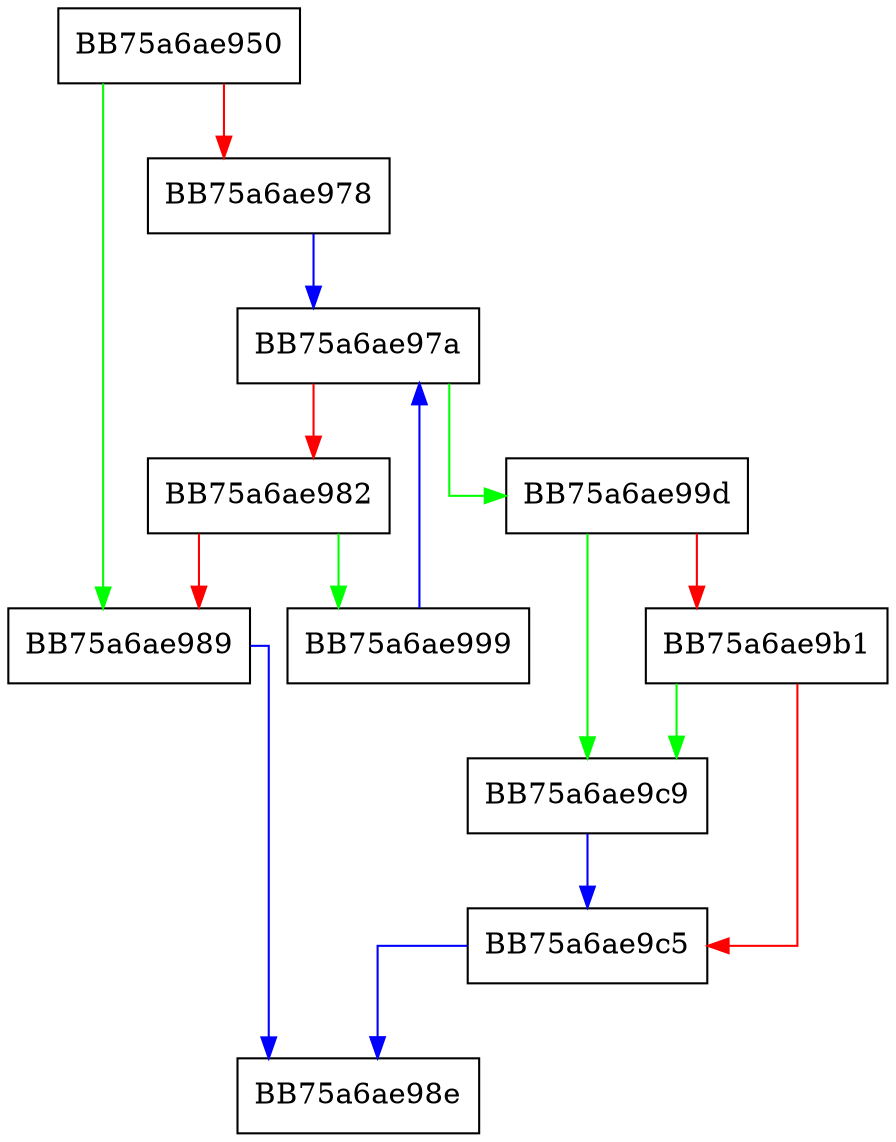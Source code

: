 digraph NeedNormalizeFilter {
  node [shape="box"];
  graph [splines=ortho];
  BB75a6ae950 -> BB75a6ae989 [color="green"];
  BB75a6ae950 -> BB75a6ae978 [color="red"];
  BB75a6ae978 -> BB75a6ae97a [color="blue"];
  BB75a6ae97a -> BB75a6ae99d [color="green"];
  BB75a6ae97a -> BB75a6ae982 [color="red"];
  BB75a6ae982 -> BB75a6ae999 [color="green"];
  BB75a6ae982 -> BB75a6ae989 [color="red"];
  BB75a6ae989 -> BB75a6ae98e [color="blue"];
  BB75a6ae999 -> BB75a6ae97a [color="blue"];
  BB75a6ae99d -> BB75a6ae9c9 [color="green"];
  BB75a6ae99d -> BB75a6ae9b1 [color="red"];
  BB75a6ae9b1 -> BB75a6ae9c9 [color="green"];
  BB75a6ae9b1 -> BB75a6ae9c5 [color="red"];
  BB75a6ae9c5 -> BB75a6ae98e [color="blue"];
  BB75a6ae9c9 -> BB75a6ae9c5 [color="blue"];
}